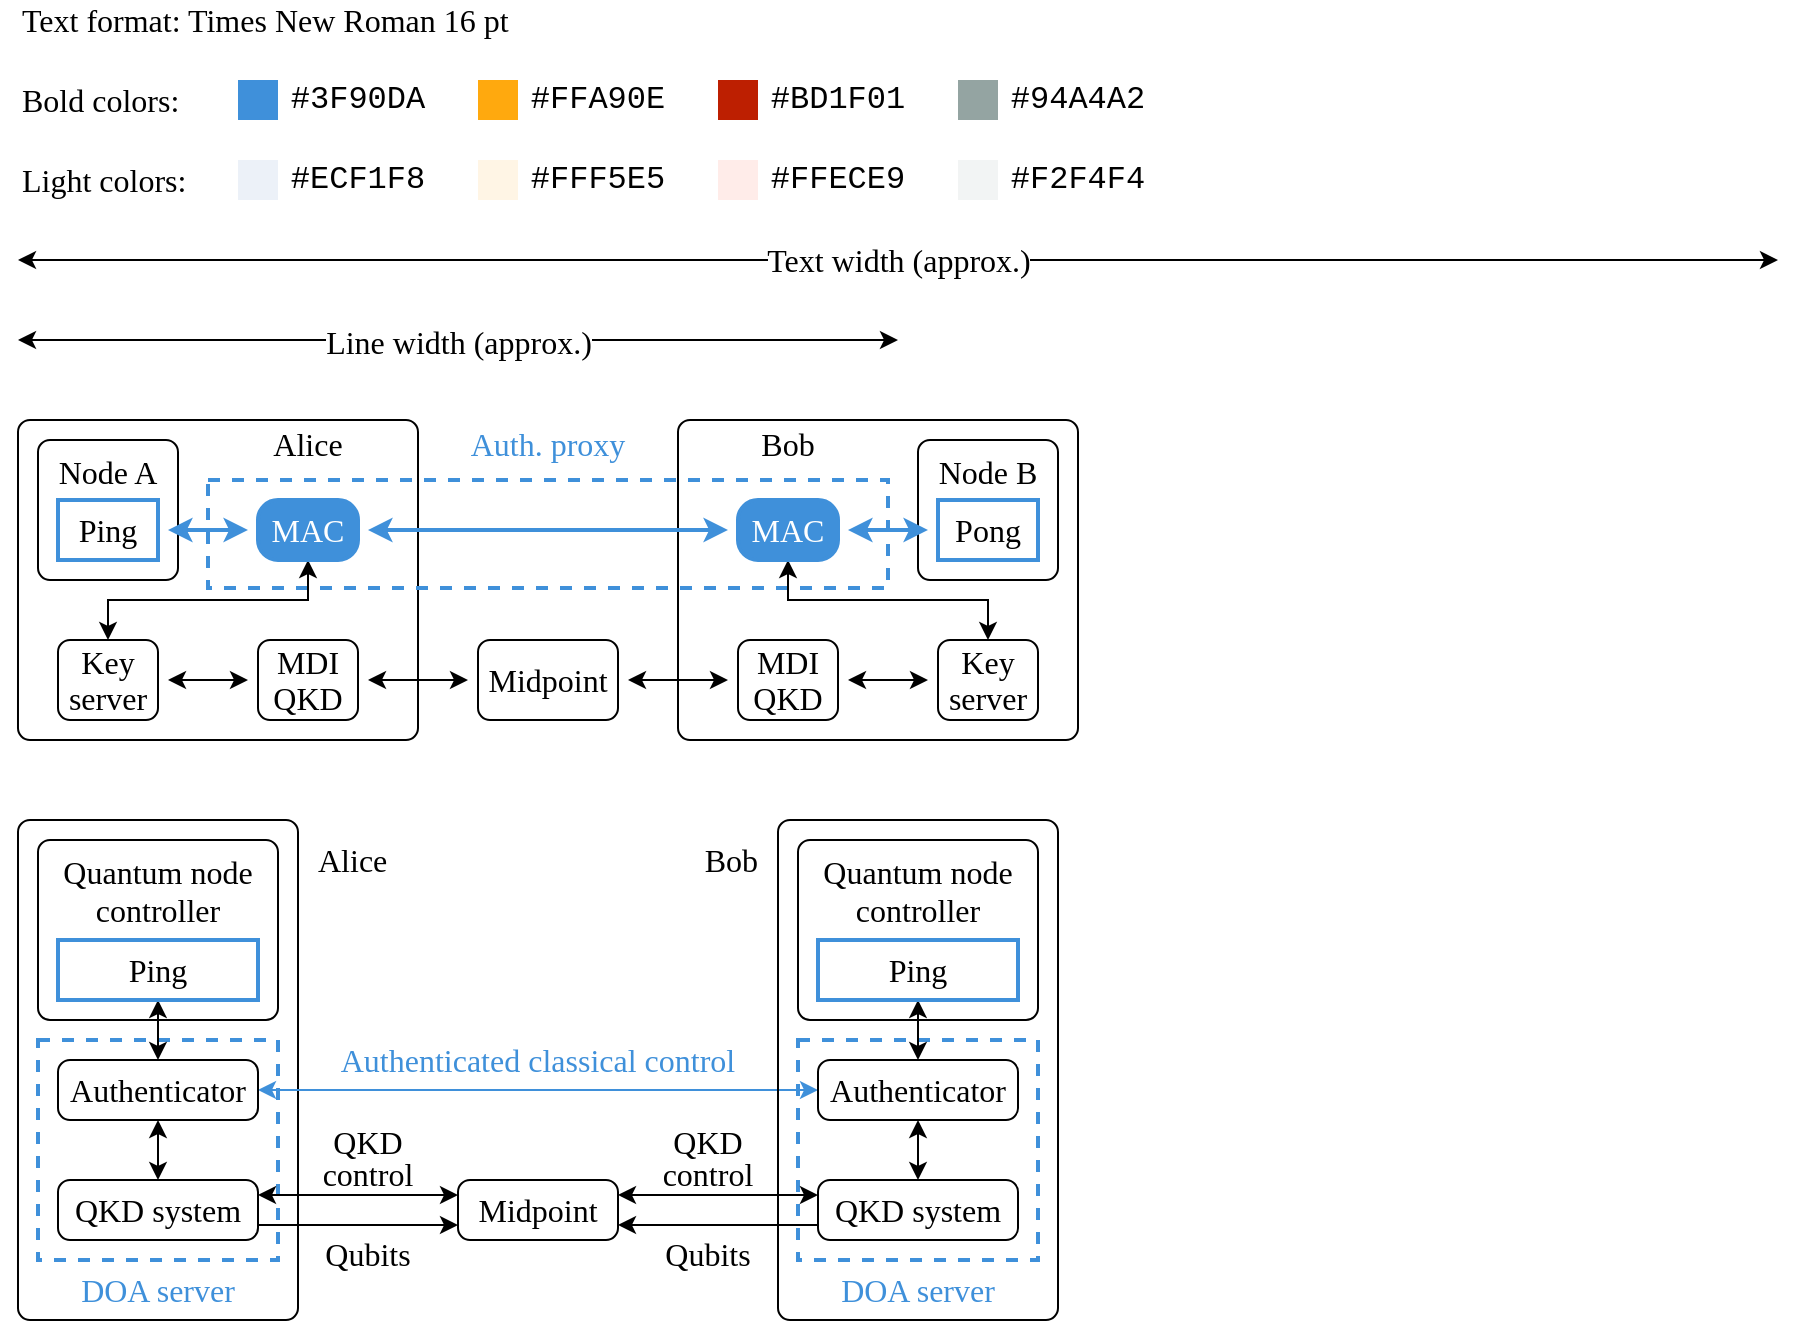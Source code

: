 <mxfile version="21.2.8" type="device">
  <diagram id="D1HtAhjjhCdzmTIrUNiw" name="Page-1">
    <mxGraphModel dx="755" dy="442" grid="1" gridSize="10" guides="1" tooltips="1" connect="1" arrows="1" fold="1" page="1" pageScale="1" pageWidth="1100" pageHeight="850" math="0" shadow="0">
      <root>
        <mxCell id="0" />
        <mxCell id="1" parent="0" />
        <mxCell id="9-h7he1Skc1xBPaxhM5s-1" value="" style="rounded=1;whiteSpace=wrap;html=1;fontFamily=Times New Roman;fontSize=16;align=right;strokeColor=#000000;fillColor=none;fontColor=#000000;arcSize=12;absoluteArcSize=1;strokeWidth=1;verticalAlign=top;spacingLeft=10;spacingRight=10;" parent="1" vertex="1">
          <mxGeometry x="120" y="440" width="140" height="250" as="geometry" />
        </mxCell>
        <mxCell id="9-h7he1Skc1xBPaxhM5s-13" value="" style="rounded=0;whiteSpace=wrap;html=1;fontFamily=Times New Roman;fontSize=16;align=center;strokeColor=#3F90DA;fillColor=none;dashed=1;strokeWidth=2;" parent="1" vertex="1">
          <mxGeometry x="130" y="550" width="120" height="110" as="geometry" />
        </mxCell>
        <mxCell id="GO7ioZ97j8WnLEG_yHKb-15" value="" style="rounded=1;whiteSpace=wrap;html=1;fontFamily=Times New Roman;fontSize=16;align=right;strokeColor=#000000;fillColor=none;fontColor=#000000;arcSize=12;absoluteArcSize=1;strokeWidth=1;verticalAlign=top;spacingLeft=10;spacingRight=10;" parent="1" vertex="1">
          <mxGeometry x="120" y="240" width="200" height="160" as="geometry" />
        </mxCell>
        <mxCell id="HOQ9eJgj0v2eyHVtLmr2-1" value="" style="endArrow=classic;startArrow=classic;html=1;" parent="1" edge="1">
          <mxGeometry width="50" height="50" relative="1" as="geometry">
            <mxPoint x="120" y="160" as="sourcePoint" />
            <mxPoint x="1000" y="160" as="targetPoint" />
          </mxGeometry>
        </mxCell>
        <mxCell id="HOQ9eJgj0v2eyHVtLmr2-7" value="Text width (approx.)" style="edgeLabel;html=1;align=center;verticalAlign=middle;resizable=0;points=[];fontSize=16;fontFamily=Times New Roman;" parent="HOQ9eJgj0v2eyHVtLmr2-1" vertex="1" connectable="0">
          <mxGeometry x="0.509" relative="1" as="geometry">
            <mxPoint x="-224.17" as="offset" />
          </mxGeometry>
        </mxCell>
        <mxCell id="HOQ9eJgj0v2eyHVtLmr2-2" value="" style="endArrow=classic;startArrow=classic;html=1;" parent="1" edge="1">
          <mxGeometry width="50" height="50" relative="1" as="geometry">
            <mxPoint x="120" y="200" as="sourcePoint" />
            <mxPoint x="560" y="200.0" as="targetPoint" />
          </mxGeometry>
        </mxCell>
        <mxCell id="HOQ9eJgj0v2eyHVtLmr2-6" value="Line width (approx.)" style="edgeLabel;html=1;align=center;verticalAlign=middle;resizable=0;points=[];fontSize=16;fontFamily=Times New Roman;spacingLeft=0;" parent="HOQ9eJgj0v2eyHVtLmr2-2" vertex="1" connectable="0">
          <mxGeometry x="0.038" y="-1" relative="1" as="geometry">
            <mxPoint x="-8.33" as="offset" />
          </mxGeometry>
        </mxCell>
        <mxCell id="HOQ9eJgj0v2eyHVtLmr2-10" value="Text format: Times New Roman 16 pt" style="text;html=1;strokeColor=none;fillColor=none;align=left;verticalAlign=middle;whiteSpace=wrap;rounded=0;fontFamily=Times New Roman;fontSize=16;" parent="1" vertex="1">
          <mxGeometry x="120" y="30" width="280" height="20" as="geometry" />
        </mxCell>
        <mxCell id="HOQ9eJgj0v2eyHVtLmr2-24" value="Bold colors:" style="text;html=1;strokeColor=none;fillColor=none;align=left;verticalAlign=middle;whiteSpace=wrap;rounded=0;fontFamily=Times New Roman;fontSize=16;" parent="1" vertex="1">
          <mxGeometry x="120" y="70" width="100" height="20" as="geometry" />
        </mxCell>
        <mxCell id="HOQ9eJgj0v2eyHVtLmr2-25" value="" style="rounded=0;whiteSpace=wrap;html=1;fontFamily=Times New Roman;fontSize=16;align=center;strokeColor=none;fillColor=#3f90da;" parent="1" vertex="1">
          <mxGeometry x="230" y="70" width="20" height="20" as="geometry" />
        </mxCell>
        <mxCell id="HOQ9eJgj0v2eyHVtLmr2-26" value="" style="rounded=0;whiteSpace=wrap;html=1;fontFamily=Times New Roman;fontSize=16;align=center;strokeColor=none;fillColor=#ffa90e;gradientColor=none;" parent="1" vertex="1">
          <mxGeometry x="350" y="70" width="20" height="20" as="geometry" />
        </mxCell>
        <mxCell id="HOQ9eJgj0v2eyHVtLmr2-27" value="" style="rounded=0;whiteSpace=wrap;html=1;fontFamily=Times New Roman;fontSize=16;align=center;strokeColor=none;fillColor=#bd1f01;" parent="1" vertex="1">
          <mxGeometry x="470" y="70" width="20" height="20" as="geometry" />
        </mxCell>
        <mxCell id="HOQ9eJgj0v2eyHVtLmr2-28" value="" style="rounded=0;whiteSpace=wrap;html=1;fontFamily=Times New Roman;fontSize=16;align=center;strokeColor=none;fillColor=#94a4a2;" parent="1" vertex="1">
          <mxGeometry x="590" y="70" width="20" height="20" as="geometry" />
        </mxCell>
        <mxCell id="HOQ9eJgj0v2eyHVtLmr2-29" value="&lt;span style=&quot;text-align: left; font-size: 16px;&quot;&gt;#94A4A2&lt;/span&gt;" style="text;html=1;strokeColor=none;fillColor=none;align=center;verticalAlign=middle;whiteSpace=wrap;rounded=0;fontFamily=Courier New;fontSize=16;" parent="1" vertex="1">
          <mxGeometry x="610" y="70" width="80" height="20" as="geometry" />
        </mxCell>
        <mxCell id="HOQ9eJgj0v2eyHVtLmr2-30" value="&lt;span style=&quot;text-align: left; font-size: 16px;&quot;&gt;#BD1F01&lt;/span&gt;" style="text;html=1;strokeColor=none;fillColor=none;align=center;verticalAlign=middle;whiteSpace=wrap;rounded=0;fontFamily=Courier New;fontSize=16;" parent="1" vertex="1">
          <mxGeometry x="490" y="70" width="80" height="20" as="geometry" />
        </mxCell>
        <mxCell id="HOQ9eJgj0v2eyHVtLmr2-31" value="&lt;span style=&quot;text-align: left; font-size: 16px;&quot;&gt;#FFA90E&lt;/span&gt;" style="text;html=1;strokeColor=none;fillColor=none;align=center;verticalAlign=middle;whiteSpace=wrap;rounded=0;fontFamily=Courier New;fontSize=16;" parent="1" vertex="1">
          <mxGeometry x="370" y="70" width="80" height="20" as="geometry" />
        </mxCell>
        <mxCell id="HOQ9eJgj0v2eyHVtLmr2-32" value="&lt;span style=&quot;text-align: left; font-size: 16px;&quot;&gt;#3F90DA&lt;/span&gt;" style="text;html=1;strokeColor=none;fillColor=none;align=center;verticalAlign=middle;whiteSpace=wrap;rounded=0;fontFamily=Courier New;fontSize=16;" parent="1" vertex="1">
          <mxGeometry x="250" y="70" width="80" height="20" as="geometry" />
        </mxCell>
        <mxCell id="HOQ9eJgj0v2eyHVtLmr2-33" value="Light colors:" style="text;html=1;strokeColor=none;fillColor=none;align=left;verticalAlign=middle;whiteSpace=wrap;rounded=0;fontFamily=Times New Roman;fontSize=16;" parent="1" vertex="1">
          <mxGeometry x="120" y="110" width="100" height="20" as="geometry" />
        </mxCell>
        <mxCell id="HOQ9eJgj0v2eyHVtLmr2-34" value="" style="rounded=0;whiteSpace=wrap;html=1;fontFamily=Times New Roman;fontSize=16;align=center;strokeColor=none;fillColor=#ecf1f8;" parent="1" vertex="1">
          <mxGeometry x="230" y="110" width="20" height="20" as="geometry" />
        </mxCell>
        <mxCell id="HOQ9eJgj0v2eyHVtLmr2-35" value="" style="rounded=0;whiteSpace=wrap;html=1;fontFamily=Times New Roman;fontSize=16;align=center;strokeColor=none;fillColor=#fff5e5;" parent="1" vertex="1">
          <mxGeometry x="350" y="110" width="20" height="20" as="geometry" />
        </mxCell>
        <mxCell id="HOQ9eJgj0v2eyHVtLmr2-36" value="" style="rounded=0;whiteSpace=wrap;html=1;fontFamily=Times New Roman;fontSize=16;align=center;strokeColor=none;fillColor=#ffece9;" parent="1" vertex="1">
          <mxGeometry x="470" y="110" width="20" height="20" as="geometry" />
        </mxCell>
        <mxCell id="HOQ9eJgj0v2eyHVtLmr2-37" value="" style="rounded=0;whiteSpace=wrap;html=1;fontFamily=Times New Roman;fontSize=16;align=center;strokeColor=none;fillColor=#f2f4f4;" parent="1" vertex="1">
          <mxGeometry x="590" y="110" width="20" height="20" as="geometry" />
        </mxCell>
        <mxCell id="HOQ9eJgj0v2eyHVtLmr2-38" value="&lt;span style=&quot;text-align: left; font-size: 16px;&quot;&gt;#&lt;/span&gt;F2F4F4" style="text;html=1;strokeColor=none;fillColor=none;align=center;verticalAlign=middle;whiteSpace=wrap;rounded=0;fontFamily=Courier New;fontSize=16;" parent="1" vertex="1">
          <mxGeometry x="610" y="110" width="80" height="20" as="geometry" />
        </mxCell>
        <mxCell id="HOQ9eJgj0v2eyHVtLmr2-39" value="&lt;span style=&quot;text-align: left; font-size: 16px;&quot;&gt;#&lt;/span&gt;FFECE9" style="text;html=1;strokeColor=none;fillColor=none;align=center;verticalAlign=middle;whiteSpace=wrap;rounded=0;fontFamily=Courier New;fontSize=16;" parent="1" vertex="1">
          <mxGeometry x="490" y="110" width="80" height="20" as="geometry" />
        </mxCell>
        <mxCell id="HOQ9eJgj0v2eyHVtLmr2-40" value="&lt;span style=&quot;text-align: left; font-size: 16px;&quot;&gt;#&lt;/span&gt;FFF5E5" style="text;html=1;strokeColor=none;fillColor=none;align=center;verticalAlign=middle;whiteSpace=wrap;rounded=0;fontFamily=Courier New;fontSize=16;" parent="1" vertex="1">
          <mxGeometry x="370" y="110" width="80" height="20" as="geometry" />
        </mxCell>
        <mxCell id="HOQ9eJgj0v2eyHVtLmr2-41" value="&lt;span style=&quot;text-align: left; font-size: 16px;&quot;&gt;#&lt;/span&gt;ECF1F8" style="text;html=1;strokeColor=none;fillColor=none;align=center;verticalAlign=middle;whiteSpace=wrap;rounded=0;fontFamily=Courier New;fontSize=16;" parent="1" vertex="1">
          <mxGeometry x="250" y="110" width="80" height="20" as="geometry" />
        </mxCell>
        <mxCell id="GO7ioZ97j8WnLEG_yHKb-14" value="" style="rounded=0;whiteSpace=wrap;html=1;fontFamily=Times New Roman;fontSize=16;align=center;strokeColor=#3F90DA;fillColor=none;dashed=1;strokeWidth=2;" parent="1" vertex="1">
          <mxGeometry x="215" y="270" width="340" height="54" as="geometry" />
        </mxCell>
        <mxCell id="GO7ioZ97j8WnLEG_yHKb-17" value="Node A" style="rounded=1;whiteSpace=wrap;html=1;fontFamily=Times New Roman;fontSize=16;align=center;strokeColor=#000000;fillColor=none;fontColor=#000000;arcSize=12;absoluteArcSize=1;strokeWidth=1;verticalAlign=top;spacingLeft=0;" parent="1" vertex="1">
          <mxGeometry x="130" y="250" width="70" height="70" as="geometry" />
        </mxCell>
        <mxCell id="GO7ioZ97j8WnLEG_yHKb-18" value="Ping" style="rounded=0;whiteSpace=wrap;html=1;fontFamily=Times New Roman;fontSize=16;align=center;strokeColor=#3F90DA;fillColor=none;strokeWidth=2;" parent="1" vertex="1">
          <mxGeometry x="140" y="280" width="50" height="30" as="geometry" />
        </mxCell>
        <mxCell id="GO7ioZ97j8WnLEG_yHKb-21" value="Auth. proxy" style="text;html=1;strokeColor=none;fillColor=none;align=center;verticalAlign=middle;whiteSpace=wrap;rounded=0;fontFamily=Times New Roman;fontSize=16;spacing=0;autosize=0;strokeWidth=1;fontColor=#3F90DA;" parent="1" vertex="1">
          <mxGeometry x="330" y="242" width="110" height="20" as="geometry" />
        </mxCell>
        <mxCell id="GO7ioZ97j8WnLEG_yHKb-22" value="&lt;p style=&quot;line-height: 1.1;&quot;&gt;MDI QKD&lt;/p&gt;" style="rounded=1;whiteSpace=wrap;html=1;fontFamily=Times New Roman;fontSize=16;align=center;strokeColor=#000000;fillColor=none;fontColor=#000000;arcSize=12;absoluteArcSize=1;strokeWidth=1;verticalAlign=middle;spacingLeft=0;" parent="1" vertex="1">
          <mxGeometry x="240" y="350" width="50" height="40" as="geometry" />
        </mxCell>
        <mxCell id="GO7ioZ97j8WnLEG_yHKb-32" style="edgeStyle=orthogonalEdgeStyle;rounded=0;orthogonalLoop=1;jettySize=auto;html=1;exitX=0.5;exitY=0;exitDx=0;exitDy=0;entryX=0.5;entryY=1;entryDx=0;entryDy=0;strokeColor=#000000;strokeWidth=1;fontColor=#000000;startArrow=classic;startFill=1;" parent="1" source="GO7ioZ97j8WnLEG_yHKb-23" target="GO7ioZ97j8WnLEG_yHKb-27" edge="1">
          <mxGeometry relative="1" as="geometry">
            <Array as="points">
              <mxPoint x="165" y="330" />
              <mxPoint x="265" y="330" />
            </Array>
          </mxGeometry>
        </mxCell>
        <mxCell id="GO7ioZ97j8WnLEG_yHKb-23" value="&lt;p style=&quot;line-height: 1.1;&quot;&gt;Key server&lt;/p&gt;" style="rounded=1;whiteSpace=wrap;html=1;fontFamily=Times New Roman;fontSize=16;align=center;strokeColor=#000000;fillColor=none;fontColor=#000000;arcSize=12;absoluteArcSize=1;strokeWidth=1;verticalAlign=middle;spacingLeft=0;" parent="1" vertex="1">
          <mxGeometry x="140" y="350" width="50" height="40" as="geometry" />
        </mxCell>
        <mxCell id="GO7ioZ97j8WnLEG_yHKb-27" value="MAC" style="rounded=1;whiteSpace=wrap;html=1;fontFamily=Times New Roman;fontSize=16;align=center;strokeColor=#3F90DA;fillColor=#3F90DA;fontColor=#FFFFFF;absoluteArcSize=1;strokeWidth=2;" parent="1" vertex="1">
          <mxGeometry x="240" y="280" width="50" height="30" as="geometry" />
        </mxCell>
        <mxCell id="GO7ioZ97j8WnLEG_yHKb-28" value="" style="endArrow=classic;html=1;rounded=0;strokeColor=#3F90DA;strokeWidth=2;startArrow=classic;startFill=1;" parent="1" edge="1">
          <mxGeometry width="50" height="50" relative="1" as="geometry">
            <mxPoint x="195" y="295" as="sourcePoint" />
            <mxPoint x="235" y="295" as="targetPoint" />
          </mxGeometry>
        </mxCell>
        <mxCell id="GO7ioZ97j8WnLEG_yHKb-29" value="" style="endArrow=classic;html=1;rounded=0;strokeColor=#000000;strokeWidth=1;startArrow=classic;startFill=1;" parent="1" edge="1">
          <mxGeometry width="50" height="50" relative="1" as="geometry">
            <mxPoint x="195" y="370" as="sourcePoint" />
            <mxPoint x="235" y="370" as="targetPoint" />
          </mxGeometry>
        </mxCell>
        <mxCell id="GO7ioZ97j8WnLEG_yHKb-33" value="Alice" style="text;html=1;strokeColor=none;fillColor=none;align=center;verticalAlign=middle;whiteSpace=wrap;rounded=0;fontFamily=Times New Roman;fontSize=16;spacing=0;autosize=0;strokeWidth=1;" parent="1" vertex="1">
          <mxGeometry x="240" y="242" width="50" height="20" as="geometry" />
        </mxCell>
        <mxCell id="GO7ioZ97j8WnLEG_yHKb-34" value="" style="rounded=1;whiteSpace=wrap;html=1;fontFamily=Times New Roman;fontSize=16;align=right;strokeColor=#000000;fillColor=none;fontColor=#000000;arcSize=12;absoluteArcSize=1;strokeWidth=1;verticalAlign=top;spacingLeft=10;spacingRight=10;flipH=0;" parent="1" vertex="1">
          <mxGeometry x="450" y="240" width="200" height="160" as="geometry" />
        </mxCell>
        <mxCell id="GO7ioZ97j8WnLEG_yHKb-35" value="Node B" style="rounded=1;whiteSpace=wrap;html=1;fontFamily=Times New Roman;fontSize=16;align=center;strokeColor=#000000;fillColor=none;fontColor=#000000;arcSize=12;absoluteArcSize=1;strokeWidth=1;verticalAlign=top;spacingLeft=0;flipH=0;" parent="1" vertex="1">
          <mxGeometry x="570" y="250" width="70" height="70" as="geometry" />
        </mxCell>
        <mxCell id="GO7ioZ97j8WnLEG_yHKb-36" value="Pong" style="rounded=0;whiteSpace=wrap;html=1;fontFamily=Times New Roman;fontSize=16;align=center;strokeColor=#3F90DA;fillColor=none;strokeWidth=2;flipH=0;" parent="1" vertex="1">
          <mxGeometry x="580" y="280" width="50" height="30" as="geometry" />
        </mxCell>
        <mxCell id="GO7ioZ97j8WnLEG_yHKb-37" value="&lt;p style=&quot;line-height: 1.1;&quot;&gt;MDI QKD&lt;/p&gt;" style="rounded=1;whiteSpace=wrap;html=1;fontFamily=Times New Roman;fontSize=16;align=center;strokeColor=#000000;fillColor=none;fontColor=#000000;arcSize=12;absoluteArcSize=1;strokeWidth=1;verticalAlign=middle;spacingLeft=0;flipH=0;" parent="1" vertex="1">
          <mxGeometry x="480" y="350" width="50" height="40" as="geometry" />
        </mxCell>
        <mxCell id="GO7ioZ97j8WnLEG_yHKb-38" style="edgeStyle=orthogonalEdgeStyle;rounded=0;orthogonalLoop=1;jettySize=auto;html=1;exitX=0.5;exitY=0;exitDx=0;exitDy=0;entryX=0.5;entryY=1;entryDx=0;entryDy=0;strokeColor=#000000;strokeWidth=1;fontColor=#000000;startArrow=classic;startFill=1;" parent="1" source="GO7ioZ97j8WnLEG_yHKb-39" target="GO7ioZ97j8WnLEG_yHKb-40" edge="1">
          <mxGeometry relative="1" as="geometry">
            <Array as="points">
              <mxPoint x="515" y="330" />
              <mxPoint x="615" y="330" />
            </Array>
          </mxGeometry>
        </mxCell>
        <mxCell id="GO7ioZ97j8WnLEG_yHKb-39" value="&lt;p style=&quot;line-height: 1.1;&quot;&gt;Key server&lt;/p&gt;" style="rounded=1;whiteSpace=wrap;html=1;fontFamily=Times New Roman;fontSize=16;align=center;strokeColor=#000000;fillColor=none;fontColor=#000000;arcSize=12;absoluteArcSize=1;strokeWidth=1;verticalAlign=middle;spacingLeft=0;flipH=0;" parent="1" vertex="1">
          <mxGeometry x="580" y="350" width="50" height="40" as="geometry" />
        </mxCell>
        <mxCell id="GO7ioZ97j8WnLEG_yHKb-40" value="MAC" style="rounded=1;whiteSpace=wrap;html=1;fontFamily=Times New Roman;fontSize=16;align=center;strokeColor=#3F90DA;fillColor=#3F90DA;fontColor=#FFFFFF;absoluteArcSize=1;strokeWidth=2;flipH=0;" parent="1" vertex="1">
          <mxGeometry x="480" y="280" width="50" height="30" as="geometry" />
        </mxCell>
        <mxCell id="GO7ioZ97j8WnLEG_yHKb-41" value="" style="endArrow=classic;html=1;rounded=0;strokeColor=#3F90DA;strokeWidth=2;startArrow=classic;startFill=1;" parent="1" edge="1">
          <mxGeometry width="50" height="50" relative="1" as="geometry">
            <mxPoint x="535" y="295" as="sourcePoint" />
            <mxPoint x="575" y="295" as="targetPoint" />
          </mxGeometry>
        </mxCell>
        <mxCell id="GO7ioZ97j8WnLEG_yHKb-42" value="" style="endArrow=classic;html=1;rounded=0;strokeColor=#000000;strokeWidth=1;startArrow=classic;startFill=1;" parent="1" edge="1">
          <mxGeometry width="50" height="50" relative="1" as="geometry">
            <mxPoint x="535" y="370" as="sourcePoint" />
            <mxPoint x="575" y="370" as="targetPoint" />
          </mxGeometry>
        </mxCell>
        <mxCell id="GO7ioZ97j8WnLEG_yHKb-43" value="Bob" style="text;html=1;strokeColor=none;fillColor=none;align=center;verticalAlign=middle;whiteSpace=wrap;rounded=0;fontFamily=Times New Roman;fontSize=16;spacing=0;autosize=0;strokeWidth=1;flipH=0;" parent="1" vertex="1">
          <mxGeometry x="480" y="242" width="50" height="20" as="geometry" />
        </mxCell>
        <mxCell id="GO7ioZ97j8WnLEG_yHKb-44" value="" style="endArrow=classic;html=1;rounded=0;strokeColor=#3F90DA;strokeWidth=2;startArrow=classic;startFill=1;" parent="1" edge="1">
          <mxGeometry width="50" height="50" relative="1" as="geometry">
            <mxPoint x="295" y="295" as="sourcePoint" />
            <mxPoint x="475" y="295" as="targetPoint" />
          </mxGeometry>
        </mxCell>
        <mxCell id="GO7ioZ97j8WnLEG_yHKb-45" value="" style="endArrow=classic;html=1;rounded=0;strokeColor=#000000;strokeWidth=1;startArrow=classic;startFill=1;" parent="1" edge="1">
          <mxGeometry width="50" height="50" relative="1" as="geometry">
            <mxPoint x="295" y="370" as="sourcePoint" />
            <mxPoint x="345" y="370" as="targetPoint" />
          </mxGeometry>
        </mxCell>
        <mxCell id="GO7ioZ97j8WnLEG_yHKb-46" value="Midpoint" style="rounded=1;whiteSpace=wrap;html=1;fontFamily=Times New Roman;fontSize=16;align=center;strokeColor=#000000;fillColor=none;fontColor=#000000;arcSize=12;absoluteArcSize=1;strokeWidth=1;verticalAlign=middle;spacingLeft=0;" parent="1" vertex="1">
          <mxGeometry x="350" y="350" width="70" height="40" as="geometry" />
        </mxCell>
        <mxCell id="GO7ioZ97j8WnLEG_yHKb-48" value="" style="endArrow=classic;html=1;rounded=0;strokeColor=#000000;strokeWidth=1;startArrow=classic;startFill=1;" parent="1" edge="1">
          <mxGeometry width="50" height="50" relative="1" as="geometry">
            <mxPoint x="425" y="370" as="sourcePoint" />
            <mxPoint x="475" y="370" as="targetPoint" />
          </mxGeometry>
        </mxCell>
        <mxCell id="9-h7he1Skc1xBPaxhM5s-2" value="Quantum node&lt;br&gt;controller" style="rounded=1;whiteSpace=wrap;html=1;fontFamily=Times New Roman;fontSize=16;align=center;strokeColor=#000000;fillColor=none;fontColor=#000000;arcSize=12;absoluteArcSize=1;strokeWidth=1;verticalAlign=top;spacingLeft=0;" parent="1" vertex="1">
          <mxGeometry x="130" y="450" width="120" height="90" as="geometry" />
        </mxCell>
        <mxCell id="9-h7he1Skc1xBPaxhM5s-16" style="edgeStyle=orthogonalEdgeStyle;rounded=0;orthogonalLoop=1;jettySize=auto;html=1;exitX=0.5;exitY=1;exitDx=0;exitDy=0;entryX=0.5;entryY=0;entryDx=0;entryDy=0;startArrow=classic;startFill=1;" parent="1" source="9-h7he1Skc1xBPaxhM5s-3" target="9-h7he1Skc1xBPaxhM5s-12" edge="1">
          <mxGeometry relative="1" as="geometry" />
        </mxCell>
        <mxCell id="9-h7he1Skc1xBPaxhM5s-3" value="Ping" style="rounded=0;whiteSpace=wrap;html=1;fontFamily=Times New Roman;fontSize=16;align=center;strokeColor=#3F90DA;fillColor=none;strokeWidth=2;" parent="1" vertex="1">
          <mxGeometry x="140" y="500" width="100" height="30" as="geometry" />
        </mxCell>
        <mxCell id="9-h7he1Skc1xBPaxhM5s-30" style="edgeStyle=orthogonalEdgeStyle;rounded=0;orthogonalLoop=1;jettySize=auto;html=1;exitX=1;exitY=0.25;exitDx=0;exitDy=0;entryX=0;entryY=0.25;entryDx=0;entryDy=0;startArrow=classic;startFill=1;" parent="1" source="9-h7he1Skc1xBPaxhM5s-4" target="9-h7he1Skc1xBPaxhM5s-27" edge="1">
          <mxGeometry relative="1" as="geometry" />
        </mxCell>
        <mxCell id="9-h7he1Skc1xBPaxhM5s-31" style="edgeStyle=orthogonalEdgeStyle;rounded=0;orthogonalLoop=1;jettySize=auto;html=1;exitX=1;exitY=0.75;exitDx=0;exitDy=0;entryX=0;entryY=0.75;entryDx=0;entryDy=0;" parent="1" source="9-h7he1Skc1xBPaxhM5s-4" target="9-h7he1Skc1xBPaxhM5s-27" edge="1">
          <mxGeometry relative="1" as="geometry" />
        </mxCell>
        <mxCell id="9-h7he1Skc1xBPaxhM5s-4" value="&lt;p style=&quot;line-height: 1.1;&quot;&gt;QKD system&lt;/p&gt;" style="rounded=1;whiteSpace=wrap;html=1;fontFamily=Times New Roman;fontSize=16;align=center;strokeColor=#000000;fillColor=none;fontColor=#000000;arcSize=12;absoluteArcSize=1;strokeWidth=1;verticalAlign=middle;spacingLeft=0;" parent="1" vertex="1">
          <mxGeometry x="140" y="620" width="100" height="30" as="geometry" />
        </mxCell>
        <mxCell id="9-h7he1Skc1xBPaxhM5s-10" value="Alice" style="text;html=1;strokeColor=none;fillColor=none;align=left;verticalAlign=middle;whiteSpace=wrap;rounded=0;fontFamily=Times New Roman;fontSize=16;spacing=0;autosize=0;strokeWidth=1;" parent="1" vertex="1">
          <mxGeometry x="270" y="450" width="40" height="20" as="geometry" />
        </mxCell>
        <mxCell id="9-h7he1Skc1xBPaxhM5s-15" style="edgeStyle=orthogonalEdgeStyle;rounded=0;orthogonalLoop=1;jettySize=auto;html=1;exitX=0.5;exitY=1;exitDx=0;exitDy=0;entryX=0.5;entryY=0;entryDx=0;entryDy=0;startArrow=classic;startFill=1;" parent="1" source="9-h7he1Skc1xBPaxhM5s-12" target="9-h7he1Skc1xBPaxhM5s-4" edge="1">
          <mxGeometry relative="1" as="geometry" />
        </mxCell>
        <mxCell id="9-h7he1Skc1xBPaxhM5s-28" style="edgeStyle=orthogonalEdgeStyle;rounded=0;orthogonalLoop=1;jettySize=auto;html=1;exitX=1;exitY=0.5;exitDx=0;exitDy=0;entryX=0;entryY=0.5;entryDx=0;entryDy=0;startArrow=classic;startFill=1;strokeColor=#3F90DA;" parent="1" source="9-h7he1Skc1xBPaxhM5s-12" target="9-h7he1Skc1xBPaxhM5s-25" edge="1">
          <mxGeometry relative="1" as="geometry" />
        </mxCell>
        <mxCell id="9-h7he1Skc1xBPaxhM5s-12" value="&lt;p style=&quot;line-height: 1.1;&quot;&gt;Authenticator&lt;/p&gt;" style="rounded=1;whiteSpace=wrap;html=1;fontFamily=Times New Roman;fontSize=16;align=center;strokeColor=#000000;fillColor=none;fontColor=#000000;arcSize=12;absoluteArcSize=1;strokeWidth=1;verticalAlign=middle;spacingLeft=0;" parent="1" vertex="1">
          <mxGeometry x="140" y="560" width="100" height="30" as="geometry" />
        </mxCell>
        <mxCell id="9-h7he1Skc1xBPaxhM5s-14" value="DOA server" style="text;html=1;strokeColor=none;fillColor=none;align=center;verticalAlign=middle;whiteSpace=wrap;rounded=0;fontFamily=Times New Roman;fontSize=16;spacing=0;autosize=0;strokeWidth=1;fontColor=#3F90DA;fontStyle=0" parent="1" vertex="1">
          <mxGeometry x="130" y="660" width="120" height="30" as="geometry" />
        </mxCell>
        <mxCell id="9-h7he1Skc1xBPaxhM5s-17" value="" style="rounded=1;whiteSpace=wrap;html=1;fontFamily=Times New Roman;fontSize=16;align=right;strokeColor=#000000;fillColor=none;fontColor=#000000;arcSize=12;absoluteArcSize=1;strokeWidth=1;verticalAlign=top;spacingLeft=10;spacingRight=10;" parent="1" vertex="1">
          <mxGeometry x="500" y="440" width="140" height="250" as="geometry" />
        </mxCell>
        <mxCell id="9-h7he1Skc1xBPaxhM5s-18" value="" style="rounded=0;whiteSpace=wrap;html=1;fontFamily=Times New Roman;fontSize=16;align=center;strokeColor=#3F90DA;fillColor=none;dashed=1;strokeWidth=2;" parent="1" vertex="1">
          <mxGeometry x="510" y="550" width="120" height="110" as="geometry" />
        </mxCell>
        <mxCell id="9-h7he1Skc1xBPaxhM5s-19" value="Quantum node&lt;br&gt;controller" style="rounded=1;whiteSpace=wrap;html=1;fontFamily=Times New Roman;fontSize=16;align=center;strokeColor=#000000;fillColor=none;fontColor=#000000;arcSize=12;absoluteArcSize=1;strokeWidth=1;verticalAlign=top;spacingLeft=0;" parent="1" vertex="1">
          <mxGeometry x="510" y="450" width="120" height="90" as="geometry" />
        </mxCell>
        <mxCell id="9-h7he1Skc1xBPaxhM5s-20" style="edgeStyle=orthogonalEdgeStyle;rounded=0;orthogonalLoop=1;jettySize=auto;html=1;exitX=0.5;exitY=1;exitDx=0;exitDy=0;entryX=0.5;entryY=0;entryDx=0;entryDy=0;startArrow=classic;startFill=1;" parent="1" source="9-h7he1Skc1xBPaxhM5s-21" target="9-h7he1Skc1xBPaxhM5s-25" edge="1">
          <mxGeometry relative="1" as="geometry" />
        </mxCell>
        <mxCell id="9-h7he1Skc1xBPaxhM5s-21" value="Ping" style="rounded=0;whiteSpace=wrap;html=1;fontFamily=Times New Roman;fontSize=16;align=center;strokeColor=#3F90DA;fillColor=none;strokeWidth=2;" parent="1" vertex="1">
          <mxGeometry x="520" y="500" width="100" height="30" as="geometry" />
        </mxCell>
        <mxCell id="9-h7he1Skc1xBPaxhM5s-33" style="edgeStyle=orthogonalEdgeStyle;rounded=0;orthogonalLoop=1;jettySize=auto;html=1;exitX=0;exitY=0.75;exitDx=0;exitDy=0;entryX=1;entryY=0.75;entryDx=0;entryDy=0;" parent="1" source="9-h7he1Skc1xBPaxhM5s-22" target="9-h7he1Skc1xBPaxhM5s-27" edge="1">
          <mxGeometry relative="1" as="geometry" />
        </mxCell>
        <mxCell id="9-h7he1Skc1xBPaxhM5s-22" value="&lt;p style=&quot;line-height: 1.1;&quot;&gt;QKD system&lt;/p&gt;" style="rounded=1;whiteSpace=wrap;html=1;fontFamily=Times New Roman;fontSize=16;align=center;strokeColor=#000000;fillColor=none;fontColor=#000000;arcSize=12;absoluteArcSize=1;strokeWidth=1;verticalAlign=middle;spacingLeft=0;" parent="1" vertex="1">
          <mxGeometry x="520" y="620" width="100" height="30" as="geometry" />
        </mxCell>
        <mxCell id="9-h7he1Skc1xBPaxhM5s-23" value="Bob" style="text;html=1;strokeColor=none;fillColor=none;align=right;verticalAlign=middle;whiteSpace=wrap;rounded=0;fontFamily=Times New Roman;fontSize=16;spacing=0;autosize=0;strokeWidth=1;" parent="1" vertex="1">
          <mxGeometry x="450" y="450" width="40" height="20" as="geometry" />
        </mxCell>
        <mxCell id="9-h7he1Skc1xBPaxhM5s-24" style="edgeStyle=orthogonalEdgeStyle;rounded=0;orthogonalLoop=1;jettySize=auto;html=1;exitX=0.5;exitY=1;exitDx=0;exitDy=0;entryX=0.5;entryY=0;entryDx=0;entryDy=0;startArrow=classic;startFill=1;" parent="1" source="9-h7he1Skc1xBPaxhM5s-25" target="9-h7he1Skc1xBPaxhM5s-22" edge="1">
          <mxGeometry relative="1" as="geometry" />
        </mxCell>
        <mxCell id="9-h7he1Skc1xBPaxhM5s-25" value="&lt;p style=&quot;line-height: 1.1;&quot;&gt;Authenticator&lt;/p&gt;" style="rounded=1;whiteSpace=wrap;html=1;fontFamily=Times New Roman;fontSize=16;align=center;strokeColor=#000000;fillColor=none;fontColor=#000000;arcSize=12;absoluteArcSize=1;strokeWidth=1;verticalAlign=middle;spacingLeft=0;" parent="1" vertex="1">
          <mxGeometry x="520" y="560" width="100" height="30" as="geometry" />
        </mxCell>
        <mxCell id="9-h7he1Skc1xBPaxhM5s-26" value="DOA server" style="text;html=1;strokeColor=none;fillColor=none;align=center;verticalAlign=middle;whiteSpace=wrap;rounded=0;fontFamily=Times New Roman;fontSize=16;spacing=0;autosize=0;strokeWidth=1;fontColor=#3F90DA;fontStyle=0" parent="1" vertex="1">
          <mxGeometry x="510" y="660" width="120" height="30" as="geometry" />
        </mxCell>
        <mxCell id="9-h7he1Skc1xBPaxhM5s-32" style="edgeStyle=orthogonalEdgeStyle;rounded=0;orthogonalLoop=1;jettySize=auto;html=1;exitX=1;exitY=0.25;exitDx=0;exitDy=0;entryX=0;entryY=0.25;entryDx=0;entryDy=0;startArrow=classic;startFill=1;" parent="1" source="9-h7he1Skc1xBPaxhM5s-27" target="9-h7he1Skc1xBPaxhM5s-22" edge="1">
          <mxGeometry relative="1" as="geometry" />
        </mxCell>
        <mxCell id="9-h7he1Skc1xBPaxhM5s-27" value="Midpoint" style="rounded=1;whiteSpace=wrap;html=1;fontFamily=Times New Roman;fontSize=16;align=center;strokeColor=#000000;fillColor=none;fontColor=#000000;arcSize=12;absoluteArcSize=1;strokeWidth=1;verticalAlign=middle;spacingLeft=0;" parent="1" vertex="1">
          <mxGeometry x="340" y="620" width="80" height="30" as="geometry" />
        </mxCell>
        <mxCell id="9-h7he1Skc1xBPaxhM5s-29" value="Authenticated classical control" style="text;html=1;strokeColor=none;fillColor=none;align=center;verticalAlign=middle;whiteSpace=wrap;rounded=0;fontFamily=Times New Roman;fontSize=16;spacing=0;autosize=0;strokeWidth=1;fontColor=#3F90DA;fontStyle=0" parent="1" vertex="1">
          <mxGeometry x="280" y="545" width="200" height="30" as="geometry" />
        </mxCell>
        <mxCell id="9-h7he1Skc1xBPaxhM5s-34" value="&lt;p style=&quot;line-height: 100%;&quot;&gt;QKD control&lt;/p&gt;" style="text;html=1;strokeColor=none;fillColor=none;align=center;verticalAlign=middle;whiteSpace=wrap;rounded=0;fontFamily=Times New Roman;fontSize=16;spacing=0;autosize=0;strokeWidth=1;" parent="1" vertex="1">
          <mxGeometry x="260" y="590" width="70" height="37" as="geometry" />
        </mxCell>
        <mxCell id="9-h7he1Skc1xBPaxhM5s-35" value="&lt;p style=&quot;line-height: 100%;&quot;&gt;QKD control&lt;/p&gt;" style="text;html=1;strokeColor=none;fillColor=none;align=center;verticalAlign=middle;whiteSpace=wrap;rounded=0;fontFamily=Times New Roman;fontSize=16;spacing=0;autosize=0;strokeWidth=1;" parent="1" vertex="1">
          <mxGeometry x="430" y="590" width="70" height="37" as="geometry" />
        </mxCell>
        <mxCell id="9-h7he1Skc1xBPaxhM5s-36" value="&lt;p style=&quot;line-height: 100%;&quot;&gt;Qubits&lt;/p&gt;" style="text;html=1;strokeColor=none;fillColor=none;align=center;verticalAlign=middle;whiteSpace=wrap;rounded=0;fontFamily=Times New Roman;fontSize=16;spacing=0;autosize=0;strokeWidth=1;" parent="1" vertex="1">
          <mxGeometry x="260" y="643" width="70" height="27" as="geometry" />
        </mxCell>
        <mxCell id="9-h7he1Skc1xBPaxhM5s-37" value="&lt;p style=&quot;line-height: 100%;&quot;&gt;Qubits&lt;/p&gt;" style="text;html=1;strokeColor=none;fillColor=none;align=center;verticalAlign=middle;whiteSpace=wrap;rounded=0;fontFamily=Times New Roman;fontSize=16;spacing=0;autosize=0;strokeWidth=1;" parent="1" vertex="1">
          <mxGeometry x="430" y="643" width="70" height="27" as="geometry" />
        </mxCell>
      </root>
    </mxGraphModel>
  </diagram>
</mxfile>
